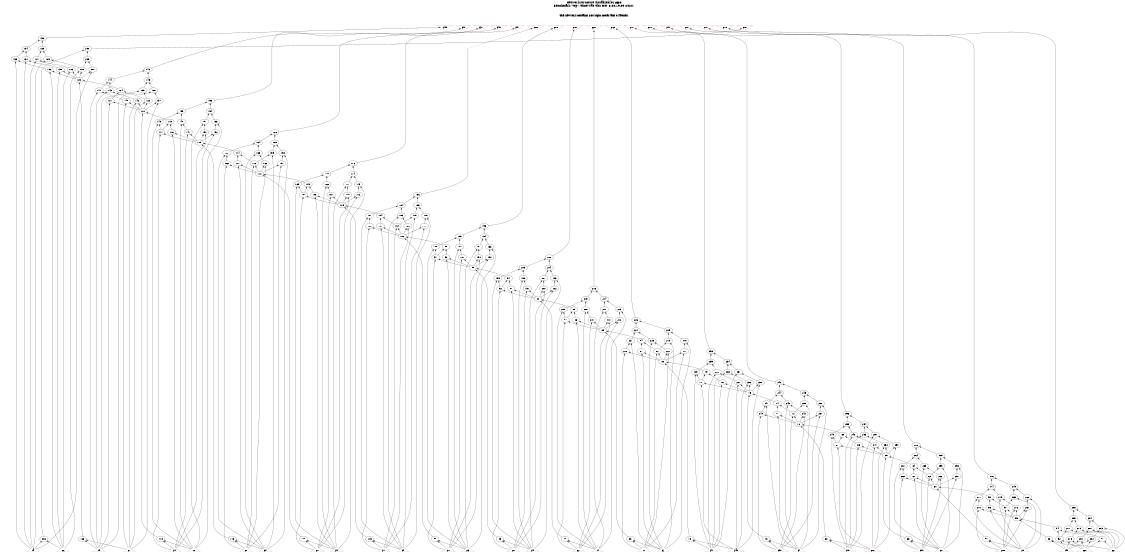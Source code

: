 # Network structure generated by ABC

digraph network {
size = "7.5,10";
center = true;
edge [dir = back];

{
  node [shape = plaintext];
  edge [style = invis];
  LevelTitle1 [label=""];
  LevelTitle2 [label=""];
  Level50 [label = ""];
  Level49 [label = ""];
  Level48 [label = ""];
  Level47 [label = ""];
  Level46 [label = ""];
  Level45 [label = ""];
  Level44 [label = ""];
  Level43 [label = ""];
  Level42 [label = ""];
  Level41 [label = ""];
  Level40 [label = ""];
  Level39 [label = ""];
  Level38 [label = ""];
  Level37 [label = ""];
  Level36 [label = ""];
  Level35 [label = ""];
  Level34 [label = ""];
  Level33 [label = ""];
  Level32 [label = ""];
  Level31 [label = ""];
  Level30 [label = ""];
  Level29 [label = ""];
  Level28 [label = ""];
  Level27 [label = ""];
  Level26 [label = ""];
  Level25 [label = ""];
  Level24 [label = ""];
  Level23 [label = ""];
  Level22 [label = ""];
  Level21 [label = ""];
  Level20 [label = ""];
  Level19 [label = ""];
  Level18 [label = ""];
  Level17 [label = ""];
  Level16 [label = ""];
  Level15 [label = ""];
  Level14 [label = ""];
  Level13 [label = ""];
  Level12 [label = ""];
  Level11 [label = ""];
  Level10 [label = ""];
  Level9 [label = ""];
  Level8 [label = ""];
  Level7 [label = ""];
  Level6 [label = ""];
  Level5 [label = ""];
  Level4 [label = ""];
  Level3 [label = ""];
  Level2 [label = ""];
  Level1 [label = ""];
  Level0 [label = ""];
  LevelTitle1 ->  LevelTitle2 ->  Level50 ->  Level49 ->  Level48 ->  Level47 ->  Level46 ->  Level45 ->  Level44 ->  Level43 ->  Level42 ->  Level41 ->  Level40 ->  Level39 ->  Level38 ->  Level37 ->  Level36 ->  Level35 ->  Level34 ->  Level33 ->  Level32 ->  Level31 ->  Level30 ->  Level29 ->  Level28 ->  Level27 ->  Level26 ->  Level25 ->  Level24 ->  Level23 ->  Level22 ->  Level21 ->  Level20 ->  Level19 ->  Level18 ->  Level17 ->  Level16 ->  Level15 ->  Level14 ->  Level13 ->  Level12 ->  Level11 ->  Level10 ->  Level9 ->  Level8 ->  Level7 ->  Level6 ->  Level5 ->  Level4 ->  Level3 ->  Level2 ->  Level1 ->  Level0;
}

{
  rank = same;
  LevelTitle1;
  title1 [shape=plaintext,
          fontsize=20,
          fontname = "Times-Roman",
          label="Network structure visualized by ABC\nBenchmark \"top\". Time was Thu Oct  8 20:19:09 2020. "
         ];
}

{
  rank = same;
  LevelTitle2;
  title2 [shape=plaintext,
          fontsize=18,
          fontname = "Times-Roman",
          label="The network contains 240 logic nodes and 0 latches.\n"
         ];
}

{
  rank = same;
  Level50;
  Node34 [label = "ph0", shape = invtriangle, color = coral, fillcolor = coral];
  Node35 [label = "pi0", shape = invtriangle, color = coral, fillcolor = coral];
  Node36 [label = "pj0", shape = invtriangle, color = coral, fillcolor = coral];
  Node37 [label = "pk0", shape = invtriangle, color = coral, fillcolor = coral];
  Node38 [label = "pl0", shape = invtriangle, color = coral, fillcolor = coral];
  Node39 [label = "pm0", shape = invtriangle, color = coral, fillcolor = coral];
  Node40 [label = "pn0", shape = invtriangle, color = coral, fillcolor = coral];
  Node41 [label = "po0", shape = invtriangle, color = coral, fillcolor = coral];
  Node42 [label = "pp0", shape = invtriangle, color = coral, fillcolor = coral];
  Node43 [label = "pq0", shape = invtriangle, color = coral, fillcolor = coral];
  Node44 [label = "pr0", shape = invtriangle, color = coral, fillcolor = coral];
  Node45 [label = "ps0", shape = invtriangle, color = coral, fillcolor = coral];
  Node46 [label = "pt0", shape = invtriangle, color = coral, fillcolor = coral];
  Node47 [label = "pu0", shape = invtriangle, color = coral, fillcolor = coral];
  Node48 [label = "pv0", shape = invtriangle, color = coral, fillcolor = coral];
  Node49 [label = "pw0", shape = invtriangle, color = coral, fillcolor = coral];
  Node50 [label = "px0", shape = invtriangle, color = coral, fillcolor = coral];
}

{
  rank = same;
  Level49;
  Node136 [label = "136\n", shape = ellipse];
}

{
  rank = same;
  Level48;
  Node134 [label = "134\n", shape = ellipse];
  Node135 [label = "135\n", shape = ellipse];
  Node290 [label = "290\n", shape = ellipse];
}

{
  rank = same;
  Level47;
  Node127 [label = "127\n", shape = ellipse];
  Node129 [label = "129\n", shape = ellipse];
  Node131 [label = "131\n", shape = ellipse];
  Node133 [label = "133\n", shape = ellipse];
  Node289 [label = "289\n", shape = ellipse];
}

{
  rank = same;
  Level46;
  Node126 [label = "126\n", shape = ellipse];
  Node128 [label = "128\n", shape = ellipse];
  Node130 [label = "130\n", shape = ellipse];
  Node132 [label = "132\n", shape = ellipse];
  Node146 [label = "146\n", shape = ellipse];
  Node287 [label = "287\n", shape = ellipse];
}

{
  rank = same;
  Level45;
  Node125 [label = "125\n", shape = ellipse];
  Node144 [label = "144\n", shape = ellipse];
  Node145 [label = "145\n", shape = ellipse];
}

{
  rank = same;
  Level44;
  Node124 [label = "124\n", shape = ellipse];
  Node138 [label = "138\n", shape = ellipse];
  Node139 [label = "139\n", shape = ellipse];
  Node141 [label = "141\n", shape = ellipse];
  Node143 [label = "143\n", shape = ellipse];
}

{
  rank = same;
  Level43;
  Node121 [label = "121\n", shape = ellipse];
  Node122 [label = "122\n", shape = ellipse];
  Node137 [label = "137\n", shape = ellipse];
  Node140 [label = "140\n", shape = ellipse];
  Node142 [label = "142\n", shape = ellipse];
  Node156 [label = "156\n", shape = ellipse];
}

{
  rank = same;
  Level42;
  Node120 [label = "120\n", shape = ellipse];
  Node154 [label = "154\n", shape = ellipse];
  Node155 [label = "155\n", shape = ellipse];
}

{
  rank = same;
  Level41;
  Node119 [label = "119\n", shape = ellipse];
  Node148 [label = "148\n", shape = ellipse];
  Node149 [label = "149\n", shape = ellipse];
  Node151 [label = "151\n", shape = ellipse];
  Node153 [label = "153\n", shape = ellipse];
}

{
  rank = same;
  Level40;
  Node116 [label = "116\n", shape = ellipse];
  Node117 [label = "117\n", shape = ellipse];
  Node147 [label = "147\n", shape = ellipse];
  Node150 [label = "150\n", shape = ellipse];
  Node152 [label = "152\n", shape = ellipse];
  Node166 [label = "166\n", shape = ellipse];
}

{
  rank = same;
  Level39;
  Node115 [label = "115\n", shape = ellipse];
  Node164 [label = "164\n", shape = ellipse];
  Node165 [label = "165\n", shape = ellipse];
}

{
  rank = same;
  Level38;
  Node114 [label = "114\n", shape = ellipse];
  Node158 [label = "158\n", shape = ellipse];
  Node159 [label = "159\n", shape = ellipse];
  Node161 [label = "161\n", shape = ellipse];
  Node163 [label = "163\n", shape = ellipse];
}

{
  rank = same;
  Level37;
  Node111 [label = "111\n", shape = ellipse];
  Node112 [label = "112\n", shape = ellipse];
  Node157 [label = "157\n", shape = ellipse];
  Node160 [label = "160\n", shape = ellipse];
  Node162 [label = "162\n", shape = ellipse];
  Node176 [label = "176\n", shape = ellipse];
}

{
  rank = same;
  Level36;
  Node110 [label = "110\n", shape = ellipse];
  Node174 [label = "174\n", shape = ellipse];
  Node175 [label = "175\n", shape = ellipse];
}

{
  rank = same;
  Level35;
  Node109 [label = "109\n", shape = ellipse];
  Node168 [label = "168\n", shape = ellipse];
  Node169 [label = "169\n", shape = ellipse];
  Node171 [label = "171\n", shape = ellipse];
  Node173 [label = "173\n", shape = ellipse];
}

{
  rank = same;
  Level34;
  Node106 [label = "106\n", shape = ellipse];
  Node107 [label = "107\n", shape = ellipse];
  Node167 [label = "167\n", shape = ellipse];
  Node170 [label = "170\n", shape = ellipse];
  Node172 [label = "172\n", shape = ellipse];
  Node186 [label = "186\n", shape = ellipse];
}

{
  rank = same;
  Level33;
  Node105 [label = "105\n", shape = ellipse];
  Node184 [label = "184\n", shape = ellipse];
  Node185 [label = "185\n", shape = ellipse];
}

{
  rank = same;
  Level32;
  Node104 [label = "104\n", shape = ellipse];
  Node178 [label = "178\n", shape = ellipse];
  Node179 [label = "179\n", shape = ellipse];
  Node181 [label = "181\n", shape = ellipse];
  Node183 [label = "183\n", shape = ellipse];
}

{
  rank = same;
  Level31;
  Node101 [label = "101\n", shape = ellipse];
  Node102 [label = "102\n", shape = ellipse];
  Node177 [label = "177\n", shape = ellipse];
  Node180 [label = "180\n", shape = ellipse];
  Node182 [label = "182\n", shape = ellipse];
  Node196 [label = "196\n", shape = ellipse];
}

{
  rank = same;
  Level30;
  Node100 [label = "100\n", shape = ellipse];
  Node194 [label = "194\n", shape = ellipse];
  Node195 [label = "195\n", shape = ellipse];
}

{
  rank = same;
  Level29;
  Node99 [label = "99\n", shape = ellipse];
  Node188 [label = "188\n", shape = ellipse];
  Node189 [label = "189\n", shape = ellipse];
  Node191 [label = "191\n", shape = ellipse];
  Node193 [label = "193\n", shape = ellipse];
}

{
  rank = same;
  Level28;
  Node96 [label = "96\n", shape = ellipse];
  Node97 [label = "97\n", shape = ellipse];
  Node187 [label = "187\n", shape = ellipse];
  Node190 [label = "190\n", shape = ellipse];
  Node192 [label = "192\n", shape = ellipse];
  Node206 [label = "206\n", shape = ellipse];
}

{
  rank = same;
  Level27;
  Node95 [label = "95\n", shape = ellipse];
  Node204 [label = "204\n", shape = ellipse];
  Node205 [label = "205\n", shape = ellipse];
}

{
  rank = same;
  Level26;
  Node94 [label = "94\n", shape = ellipse];
  Node198 [label = "198\n", shape = ellipse];
  Node199 [label = "199\n", shape = ellipse];
  Node201 [label = "201\n", shape = ellipse];
  Node203 [label = "203\n", shape = ellipse];
}

{
  rank = same;
  Level25;
  Node91 [label = "91\n", shape = ellipse];
  Node92 [label = "92\n", shape = ellipse];
  Node197 [label = "197\n", shape = ellipse];
  Node200 [label = "200\n", shape = ellipse];
  Node202 [label = "202\n", shape = ellipse];
  Node216 [label = "216\n", shape = ellipse];
}

{
  rank = same;
  Level24;
  Node90 [label = "90\n", shape = ellipse];
  Node214 [label = "214\n", shape = ellipse];
  Node215 [label = "215\n", shape = ellipse];
}

{
  rank = same;
  Level23;
  Node89 [label = "89\n", shape = ellipse];
  Node208 [label = "208\n", shape = ellipse];
  Node209 [label = "209\n", shape = ellipse];
  Node211 [label = "211\n", shape = ellipse];
  Node213 [label = "213\n", shape = ellipse];
}

{
  rank = same;
  Level22;
  Node86 [label = "86\n", shape = ellipse];
  Node87 [label = "87\n", shape = ellipse];
  Node207 [label = "207\n", shape = ellipse];
  Node210 [label = "210\n", shape = ellipse];
  Node212 [label = "212\n", shape = ellipse];
  Node226 [label = "226\n", shape = ellipse];
}

{
  rank = same;
  Level21;
  Node85 [label = "85\n", shape = ellipse];
  Node224 [label = "224\n", shape = ellipse];
  Node225 [label = "225\n", shape = ellipse];
}

{
  rank = same;
  Level20;
  Node84 [label = "84\n", shape = ellipse];
  Node218 [label = "218\n", shape = ellipse];
  Node219 [label = "219\n", shape = ellipse];
  Node221 [label = "221\n", shape = ellipse];
  Node223 [label = "223\n", shape = ellipse];
}

{
  rank = same;
  Level19;
  Node81 [label = "81\n", shape = ellipse];
  Node82 [label = "82\n", shape = ellipse];
  Node217 [label = "217\n", shape = ellipse];
  Node220 [label = "220\n", shape = ellipse];
  Node222 [label = "222\n", shape = ellipse];
  Node236 [label = "236\n", shape = ellipse];
}

{
  rank = same;
  Level18;
  Node80 [label = "80\n", shape = ellipse];
  Node234 [label = "234\n", shape = ellipse];
  Node235 [label = "235\n", shape = ellipse];
}

{
  rank = same;
  Level17;
  Node79 [label = "79\n", shape = ellipse];
  Node228 [label = "228\n", shape = ellipse];
  Node229 [label = "229\n", shape = ellipse];
  Node231 [label = "231\n", shape = ellipse];
  Node233 [label = "233\n", shape = ellipse];
}

{
  rank = same;
  Level16;
  Node76 [label = "76\n", shape = ellipse];
  Node77 [label = "77\n", shape = ellipse];
  Node227 [label = "227\n", shape = ellipse];
  Node230 [label = "230\n", shape = ellipse];
  Node232 [label = "232\n", shape = ellipse];
  Node246 [label = "246\n", shape = ellipse];
}

{
  rank = same;
  Level15;
  Node75 [label = "75\n", shape = ellipse];
  Node244 [label = "244\n", shape = ellipse];
  Node245 [label = "245\n", shape = ellipse];
}

{
  rank = same;
  Level14;
  Node74 [label = "74\n", shape = ellipse];
  Node238 [label = "238\n", shape = ellipse];
  Node239 [label = "239\n", shape = ellipse];
  Node241 [label = "241\n", shape = ellipse];
  Node243 [label = "243\n", shape = ellipse];
}

{
  rank = same;
  Level13;
  Node71 [label = "71\n", shape = ellipse];
  Node72 [label = "72\n", shape = ellipse];
  Node237 [label = "237\n", shape = ellipse];
  Node240 [label = "240\n", shape = ellipse];
  Node242 [label = "242\n", shape = ellipse];
  Node256 [label = "256\n", shape = ellipse];
}

{
  rank = same;
  Level12;
  Node70 [label = "70\n", shape = ellipse];
  Node254 [label = "254\n", shape = ellipse];
  Node255 [label = "255\n", shape = ellipse];
}

{
  rank = same;
  Level11;
  Node69 [label = "69\n", shape = ellipse];
  Node248 [label = "248\n", shape = ellipse];
  Node249 [label = "249\n", shape = ellipse];
  Node251 [label = "251\n", shape = ellipse];
  Node253 [label = "253\n", shape = ellipse];
}

{
  rank = same;
  Level10;
  Node66 [label = "66\n", shape = ellipse];
  Node67 [label = "67\n", shape = ellipse];
  Node247 [label = "247\n", shape = ellipse];
  Node250 [label = "250\n", shape = ellipse];
  Node252 [label = "252\n", shape = ellipse];
  Node266 [label = "266\n", shape = ellipse];
}

{
  rank = same;
  Level9;
  Node65 [label = "65\n", shape = ellipse];
  Node264 [label = "264\n", shape = ellipse];
  Node265 [label = "265\n", shape = ellipse];
}

{
  rank = same;
  Level8;
  Node64 [label = "64\n", shape = ellipse];
  Node258 [label = "258\n", shape = ellipse];
  Node259 [label = "259\n", shape = ellipse];
  Node261 [label = "261\n", shape = ellipse];
  Node263 [label = "263\n", shape = ellipse];
}

{
  rank = same;
  Level7;
  Node61 [label = "61\n", shape = ellipse];
  Node62 [label = "62\n", shape = ellipse];
  Node257 [label = "257\n", shape = ellipse];
  Node260 [label = "260\n", shape = ellipse];
  Node262 [label = "262\n", shape = ellipse];
  Node276 [label = "276\n", shape = ellipse];
}

{
  rank = same;
  Level6;
  Node60 [label = "60\n", shape = ellipse];
  Node274 [label = "274\n", shape = ellipse];
  Node275 [label = "275\n", shape = ellipse];
}

{
  rank = same;
  Level5;
  Node59 [label = "59\n", shape = ellipse];
  Node268 [label = "268\n", shape = ellipse];
  Node269 [label = "269\n", shape = ellipse];
  Node271 [label = "271\n", shape = ellipse];
  Node273 [label = "273\n", shape = ellipse];
}

{
  rank = same;
  Level4;
  Node56 [label = "56\n", shape = ellipse];
  Node57 [label = "57\n", shape = ellipse];
  Node267 [label = "267\n", shape = ellipse];
  Node270 [label = "270\n", shape = ellipse];
  Node272 [label = "272\n", shape = ellipse];
  Node286 [label = "286\n", shape = ellipse];
}

{
  rank = same;
  Level3;
  Node55 [label = "55\n", shape = ellipse];
  Node284 [label = "284\n", shape = ellipse];
  Node285 [label = "285\n", shape = ellipse];
}

{
  rank = same;
  Level2;
  Node54 [label = "54\n", shape = ellipse];
  Node277 [label = "277\n", shape = ellipse];
  Node279 [label = "279\n", shape = ellipse];
  Node281 [label = "281\n", shape = ellipse];
  Node283 [label = "283\n", shape = ellipse];
}

{
  rank = same;
  Level1;
  Node51 [label = "51\n", shape = ellipse];
  Node52 [label = "52\n", shape = ellipse];
  Node53 [label = "53\n", shape = ellipse];
  Node58 [label = "58\n", shape = ellipse];
  Node63 [label = "63\n", shape = ellipse];
  Node68 [label = "68\n", shape = ellipse];
  Node73 [label = "73\n", shape = ellipse];
  Node78 [label = "78\n", shape = ellipse];
  Node83 [label = "83\n", shape = ellipse];
  Node88 [label = "88\n", shape = ellipse];
  Node93 [label = "93\n", shape = ellipse];
  Node98 [label = "98\n", shape = ellipse];
  Node103 [label = "103\n", shape = ellipse];
  Node108 [label = "108\n", shape = ellipse];
  Node113 [label = "113\n", shape = ellipse];
  Node118 [label = "118\n", shape = ellipse];
  Node123 [label = "123\n", shape = ellipse];
  Node278 [label = "278\n", shape = ellipse];
  Node280 [label = "280\n", shape = ellipse];
  Node282 [label = "282\n", shape = ellipse];
  Node288 [label = "288\n", shape = ellipse];
}

{
  rank = same;
  Level0;
  Node1 [label = "pp", shape = triangle, color = coral, fillcolor = coral];
  Node2 [label = "pa0", shape = triangle, color = coral, fillcolor = coral];
  Node3 [label = "pq", shape = triangle, color = coral, fillcolor = coral];
  Node4 [label = "pb0", shape = triangle, color = coral, fillcolor = coral];
  Node5 [label = "pr", shape = triangle, color = coral, fillcolor = coral];
  Node6 [label = "pc0", shape = triangle, color = coral, fillcolor = coral];
  Node7 [label = "ps", shape = triangle, color = coral, fillcolor = coral];
  Node8 [label = "pd0", shape = triangle, color = coral, fillcolor = coral];
  Node9 [label = "pt", shape = triangle, color = coral, fillcolor = coral];
  Node10 [label = "pe0", shape = triangle, color = coral, fillcolor = coral];
  Node11 [label = "pu", shape = triangle, color = coral, fillcolor = coral];
  Node12 [label = "pf0", shape = triangle, color = coral, fillcolor = coral];
  Node13 [label = "pv", shape = triangle, color = coral, fillcolor = coral];
  Node14 [label = "pg0", shape = triangle, color = coral, fillcolor = coral];
  Node15 [label = "pw", shape = triangle, color = coral, fillcolor = coral];
  Node16 [label = "px", shape = triangle, color = coral, fillcolor = coral];
  Node17 [label = "py", shape = triangle, color = coral, fillcolor = coral];
  Node18 [label = "pz", shape = triangle, color = coral, fillcolor = coral];
  Node19 [label = "pa", shape = triangle, color = coral, fillcolor = coral];
  Node20 [label = "pb", shape = triangle, color = coral, fillcolor = coral];
  Node21 [label = "pc", shape = triangle, color = coral, fillcolor = coral];
  Node22 [label = "pd", shape = triangle, color = coral, fillcolor = coral];
  Node23 [label = "pe", shape = triangle, color = coral, fillcolor = coral];
  Node24 [label = "pf", shape = triangle, color = coral, fillcolor = coral];
  Node25 [label = "pg", shape = triangle, color = coral, fillcolor = coral];
  Node26 [label = "ph", shape = triangle, color = coral, fillcolor = coral];
  Node27 [label = "pi", shape = triangle, color = coral, fillcolor = coral];
  Node28 [label = "pj", shape = triangle, color = coral, fillcolor = coral];
  Node29 [label = "pk", shape = triangle, color = coral, fillcolor = coral];
  Node30 [label = "pl", shape = triangle, color = coral, fillcolor = coral];
  Node31 [label = "pm", shape = triangle, color = coral, fillcolor = coral];
  Node32 [label = "pn", shape = triangle, color = coral, fillcolor = coral];
  Node33 [label = "po", shape = triangle, color = coral, fillcolor = coral];
}

title1 -> title2 [style = invis];
title2 -> Node34 [style = invis];
title2 -> Node35 [style = invis];
title2 -> Node36 [style = invis];
title2 -> Node37 [style = invis];
title2 -> Node38 [style = invis];
title2 -> Node39 [style = invis];
title2 -> Node40 [style = invis];
title2 -> Node41 [style = invis];
title2 -> Node42 [style = invis];
title2 -> Node43 [style = invis];
title2 -> Node44 [style = invis];
title2 -> Node45 [style = invis];
title2 -> Node46 [style = invis];
title2 -> Node47 [style = invis];
title2 -> Node48 [style = invis];
title2 -> Node49 [style = invis];
title2 -> Node50 [style = invis];
Node34 -> Node35 [style = invis];
Node35 -> Node36 [style = invis];
Node36 -> Node37 [style = invis];
Node37 -> Node38 [style = invis];
Node38 -> Node39 [style = invis];
Node39 -> Node40 [style = invis];
Node40 -> Node41 [style = invis];
Node41 -> Node42 [style = invis];
Node42 -> Node43 [style = invis];
Node43 -> Node44 [style = invis];
Node44 -> Node45 [style = invis];
Node45 -> Node46 [style = invis];
Node46 -> Node47 [style = invis];
Node47 -> Node48 [style = invis];
Node48 -> Node49 [style = invis];
Node49 -> Node50 [style = invis];
Node34 -> Node136 [style = solid];
Node35 -> Node146 [style = solid];
Node36 -> Node156 [style = solid];
Node37 -> Node166 [style = solid];
Node38 -> Node176 [style = solid];
Node39 -> Node186 [style = solid];
Node40 -> Node196 [style = solid];
Node41 -> Node206 [style = solid];
Node42 -> Node216 [style = solid];
Node43 -> Node226 [style = solid];
Node44 -> Node236 [style = solid];
Node45 -> Node246 [style = solid];
Node46 -> Node256 [style = solid];
Node47 -> Node266 [style = solid];
Node48 -> Node276 [style = solid];
Node49 -> Node286 [style = solid];
Node50 -> Node290 [style = solid];
Node51 -> Node1 [style = solid];
Node51 -> Node14 [style = solid];
Node52 -> Node12 [style = solid];
Node52 -> Node14 [style = solid];
Node53 -> Node1 [style = solid];
Node53 -> Node12 [style = solid];
Node54 -> Node51 [style = solid];
Node54 -> Node52 [style = solid];
Node55 -> Node53 [style = solid];
Node55 -> Node54 [style = solid];
Node56 -> Node33 [style = solid];
Node56 -> Node55 [style = solid];
Node57 -> Node10 [style = solid];
Node57 -> Node55 [style = solid];
Node58 -> Node10 [style = solid];
Node58 -> Node33 [style = solid];
Node59 -> Node56 [style = solid];
Node59 -> Node57 [style = solid];
Node60 -> Node58 [style = solid];
Node60 -> Node59 [style = solid];
Node61 -> Node32 [style = solid];
Node61 -> Node60 [style = solid];
Node62 -> Node8 [style = solid];
Node62 -> Node60 [style = solid];
Node63 -> Node8 [style = solid];
Node63 -> Node32 [style = solid];
Node64 -> Node61 [style = solid];
Node64 -> Node62 [style = solid];
Node65 -> Node63 [style = solid];
Node65 -> Node64 [style = solid];
Node66 -> Node31 [style = solid];
Node66 -> Node65 [style = solid];
Node67 -> Node6 [style = solid];
Node67 -> Node65 [style = solid];
Node68 -> Node6 [style = solid];
Node68 -> Node31 [style = solid];
Node69 -> Node66 [style = solid];
Node69 -> Node67 [style = solid];
Node70 -> Node68 [style = solid];
Node70 -> Node69 [style = solid];
Node71 -> Node30 [style = solid];
Node71 -> Node70 [style = solid];
Node72 -> Node4 [style = solid];
Node72 -> Node70 [style = solid];
Node73 -> Node4 [style = solid];
Node73 -> Node30 [style = solid];
Node74 -> Node71 [style = solid];
Node74 -> Node72 [style = solid];
Node75 -> Node73 [style = solid];
Node75 -> Node74 [style = solid];
Node76 -> Node29 [style = solid];
Node76 -> Node75 [style = solid];
Node77 -> Node2 [style = solid];
Node77 -> Node75 [style = solid];
Node78 -> Node2 [style = solid];
Node78 -> Node29 [style = solid];
Node79 -> Node76 [style = solid];
Node79 -> Node77 [style = solid];
Node80 -> Node78 [style = solid];
Node80 -> Node79 [style = solid];
Node81 -> Node28 [style = solid];
Node81 -> Node80 [style = solid];
Node82 -> Node18 [style = solid];
Node82 -> Node80 [style = solid];
Node83 -> Node18 [style = solid];
Node83 -> Node28 [style = solid];
Node84 -> Node81 [style = solid];
Node84 -> Node82 [style = solid];
Node85 -> Node83 [style = solid];
Node85 -> Node84 [style = solid];
Node86 -> Node27 [style = solid];
Node86 -> Node85 [style = solid];
Node87 -> Node17 [style = solid];
Node87 -> Node85 [style = solid];
Node88 -> Node17 [style = solid];
Node88 -> Node27 [style = solid];
Node89 -> Node86 [style = solid];
Node89 -> Node87 [style = solid];
Node90 -> Node88 [style = solid];
Node90 -> Node89 [style = solid];
Node91 -> Node26 [style = solid];
Node91 -> Node90 [style = solid];
Node92 -> Node16 [style = solid];
Node92 -> Node90 [style = solid];
Node93 -> Node16 [style = solid];
Node93 -> Node26 [style = solid];
Node94 -> Node91 [style = solid];
Node94 -> Node92 [style = solid];
Node95 -> Node93 [style = solid];
Node95 -> Node94 [style = solid];
Node96 -> Node25 [style = solid];
Node96 -> Node95 [style = solid];
Node97 -> Node15 [style = solid];
Node97 -> Node95 [style = solid];
Node98 -> Node15 [style = solid];
Node98 -> Node25 [style = solid];
Node99 -> Node96 [style = solid];
Node99 -> Node97 [style = solid];
Node100 -> Node98 [style = solid];
Node100 -> Node99 [style = solid];
Node101 -> Node24 [style = solid];
Node101 -> Node100 [style = solid];
Node102 -> Node13 [style = solid];
Node102 -> Node100 [style = solid];
Node103 -> Node13 [style = solid];
Node103 -> Node24 [style = solid];
Node104 -> Node101 [style = solid];
Node104 -> Node102 [style = solid];
Node105 -> Node103 [style = solid];
Node105 -> Node104 [style = solid];
Node106 -> Node23 [style = solid];
Node106 -> Node105 [style = solid];
Node107 -> Node11 [style = solid];
Node107 -> Node105 [style = solid];
Node108 -> Node11 [style = solid];
Node108 -> Node23 [style = solid];
Node109 -> Node106 [style = solid];
Node109 -> Node107 [style = solid];
Node110 -> Node108 [style = solid];
Node110 -> Node109 [style = solid];
Node111 -> Node22 [style = solid];
Node111 -> Node110 [style = solid];
Node112 -> Node9 [style = solid];
Node112 -> Node110 [style = solid];
Node113 -> Node9 [style = solid];
Node113 -> Node22 [style = solid];
Node114 -> Node111 [style = solid];
Node114 -> Node112 [style = solid];
Node115 -> Node113 [style = solid];
Node115 -> Node114 [style = solid];
Node116 -> Node21 [style = solid];
Node116 -> Node115 [style = solid];
Node117 -> Node7 [style = solid];
Node117 -> Node115 [style = solid];
Node118 -> Node7 [style = solid];
Node118 -> Node21 [style = solid];
Node119 -> Node116 [style = solid];
Node119 -> Node117 [style = solid];
Node120 -> Node118 [style = solid];
Node120 -> Node119 [style = solid];
Node121 -> Node20 [style = solid];
Node121 -> Node120 [style = solid];
Node122 -> Node5 [style = solid];
Node122 -> Node120 [style = solid];
Node123 -> Node5 [style = solid];
Node123 -> Node20 [style = solid];
Node124 -> Node121 [style = solid];
Node124 -> Node122 [style = solid];
Node125 -> Node123 [style = solid];
Node125 -> Node124 [style = solid];
Node126 -> Node3 [style = solid];
Node126 -> Node125 [style = solid];
Node127 -> Node19 [style = solid];
Node127 -> Node126 [style = solid];
Node128 -> Node3 [style = solid];
Node128 -> Node125 [style = solid];
Node129 -> Node19 [style = solid];
Node129 -> Node128 [style = solid];
Node130 -> Node3 [style = solid];
Node130 -> Node125 [style = solid];
Node131 -> Node19 [style = solid];
Node131 -> Node130 [style = solid];
Node132 -> Node3 [style = solid];
Node132 -> Node125 [style = solid];
Node133 -> Node19 [style = solid];
Node133 -> Node132 [style = solid];
Node134 -> Node131 [style = solid];
Node134 -> Node133 [style = solid];
Node135 -> Node127 [style = solid];
Node135 -> Node129 [style = solid];
Node136 -> Node134 [style = solid];
Node136 -> Node135 [style = solid];
Node137 -> Node5 [style = solid];
Node137 -> Node120 [style = solid];
Node138 -> Node20 [style = solid];
Node138 -> Node137 [style = solid];
Node139 -> Node20 [style = solid];
Node139 -> Node122 [style = solid];
Node140 -> Node5 [style = solid];
Node140 -> Node120 [style = solid];
Node141 -> Node20 [style = solid];
Node141 -> Node140 [style = solid];
Node142 -> Node5 [style = solid];
Node142 -> Node120 [style = solid];
Node143 -> Node20 [style = solid];
Node143 -> Node142 [style = solid];
Node144 -> Node141 [style = solid];
Node144 -> Node143 [style = solid];
Node145 -> Node138 [style = solid];
Node145 -> Node139 [style = solid];
Node146 -> Node144 [style = solid];
Node146 -> Node145 [style = solid];
Node147 -> Node7 [style = solid];
Node147 -> Node115 [style = solid];
Node148 -> Node21 [style = solid];
Node148 -> Node147 [style = solid];
Node149 -> Node21 [style = solid];
Node149 -> Node117 [style = solid];
Node150 -> Node7 [style = solid];
Node150 -> Node115 [style = solid];
Node151 -> Node21 [style = solid];
Node151 -> Node150 [style = solid];
Node152 -> Node7 [style = solid];
Node152 -> Node115 [style = solid];
Node153 -> Node21 [style = solid];
Node153 -> Node152 [style = solid];
Node154 -> Node151 [style = solid];
Node154 -> Node153 [style = solid];
Node155 -> Node148 [style = solid];
Node155 -> Node149 [style = solid];
Node156 -> Node154 [style = solid];
Node156 -> Node155 [style = solid];
Node157 -> Node9 [style = solid];
Node157 -> Node110 [style = solid];
Node158 -> Node22 [style = solid];
Node158 -> Node157 [style = solid];
Node159 -> Node22 [style = solid];
Node159 -> Node112 [style = solid];
Node160 -> Node9 [style = solid];
Node160 -> Node110 [style = solid];
Node161 -> Node22 [style = solid];
Node161 -> Node160 [style = solid];
Node162 -> Node9 [style = solid];
Node162 -> Node110 [style = solid];
Node163 -> Node22 [style = solid];
Node163 -> Node162 [style = solid];
Node164 -> Node161 [style = solid];
Node164 -> Node163 [style = solid];
Node165 -> Node158 [style = solid];
Node165 -> Node159 [style = solid];
Node166 -> Node164 [style = solid];
Node166 -> Node165 [style = solid];
Node167 -> Node11 [style = solid];
Node167 -> Node105 [style = solid];
Node168 -> Node23 [style = solid];
Node168 -> Node167 [style = solid];
Node169 -> Node23 [style = solid];
Node169 -> Node107 [style = solid];
Node170 -> Node11 [style = solid];
Node170 -> Node105 [style = solid];
Node171 -> Node23 [style = solid];
Node171 -> Node170 [style = solid];
Node172 -> Node11 [style = solid];
Node172 -> Node105 [style = solid];
Node173 -> Node23 [style = solid];
Node173 -> Node172 [style = solid];
Node174 -> Node171 [style = solid];
Node174 -> Node173 [style = solid];
Node175 -> Node168 [style = solid];
Node175 -> Node169 [style = solid];
Node176 -> Node174 [style = solid];
Node176 -> Node175 [style = solid];
Node177 -> Node13 [style = solid];
Node177 -> Node100 [style = solid];
Node178 -> Node24 [style = solid];
Node178 -> Node177 [style = solid];
Node179 -> Node24 [style = solid];
Node179 -> Node102 [style = solid];
Node180 -> Node13 [style = solid];
Node180 -> Node100 [style = solid];
Node181 -> Node24 [style = solid];
Node181 -> Node180 [style = solid];
Node182 -> Node13 [style = solid];
Node182 -> Node100 [style = solid];
Node183 -> Node24 [style = solid];
Node183 -> Node182 [style = solid];
Node184 -> Node181 [style = solid];
Node184 -> Node183 [style = solid];
Node185 -> Node178 [style = solid];
Node185 -> Node179 [style = solid];
Node186 -> Node184 [style = solid];
Node186 -> Node185 [style = solid];
Node187 -> Node15 [style = solid];
Node187 -> Node95 [style = solid];
Node188 -> Node25 [style = solid];
Node188 -> Node187 [style = solid];
Node189 -> Node25 [style = solid];
Node189 -> Node97 [style = solid];
Node190 -> Node15 [style = solid];
Node190 -> Node95 [style = solid];
Node191 -> Node25 [style = solid];
Node191 -> Node190 [style = solid];
Node192 -> Node15 [style = solid];
Node192 -> Node95 [style = solid];
Node193 -> Node25 [style = solid];
Node193 -> Node192 [style = solid];
Node194 -> Node191 [style = solid];
Node194 -> Node193 [style = solid];
Node195 -> Node188 [style = solid];
Node195 -> Node189 [style = solid];
Node196 -> Node194 [style = solid];
Node196 -> Node195 [style = solid];
Node197 -> Node16 [style = solid];
Node197 -> Node90 [style = solid];
Node198 -> Node26 [style = solid];
Node198 -> Node197 [style = solid];
Node199 -> Node26 [style = solid];
Node199 -> Node92 [style = solid];
Node200 -> Node16 [style = solid];
Node200 -> Node90 [style = solid];
Node201 -> Node26 [style = solid];
Node201 -> Node200 [style = solid];
Node202 -> Node16 [style = solid];
Node202 -> Node90 [style = solid];
Node203 -> Node26 [style = solid];
Node203 -> Node202 [style = solid];
Node204 -> Node201 [style = solid];
Node204 -> Node203 [style = solid];
Node205 -> Node198 [style = solid];
Node205 -> Node199 [style = solid];
Node206 -> Node204 [style = solid];
Node206 -> Node205 [style = solid];
Node207 -> Node17 [style = solid];
Node207 -> Node85 [style = solid];
Node208 -> Node27 [style = solid];
Node208 -> Node207 [style = solid];
Node209 -> Node27 [style = solid];
Node209 -> Node87 [style = solid];
Node210 -> Node17 [style = solid];
Node210 -> Node85 [style = solid];
Node211 -> Node27 [style = solid];
Node211 -> Node210 [style = solid];
Node212 -> Node17 [style = solid];
Node212 -> Node85 [style = solid];
Node213 -> Node27 [style = solid];
Node213 -> Node212 [style = solid];
Node214 -> Node211 [style = solid];
Node214 -> Node213 [style = solid];
Node215 -> Node208 [style = solid];
Node215 -> Node209 [style = solid];
Node216 -> Node214 [style = solid];
Node216 -> Node215 [style = solid];
Node217 -> Node18 [style = solid];
Node217 -> Node80 [style = solid];
Node218 -> Node28 [style = solid];
Node218 -> Node217 [style = solid];
Node219 -> Node28 [style = solid];
Node219 -> Node82 [style = solid];
Node220 -> Node18 [style = solid];
Node220 -> Node80 [style = solid];
Node221 -> Node28 [style = solid];
Node221 -> Node220 [style = solid];
Node222 -> Node18 [style = solid];
Node222 -> Node80 [style = solid];
Node223 -> Node28 [style = solid];
Node223 -> Node222 [style = solid];
Node224 -> Node221 [style = solid];
Node224 -> Node223 [style = solid];
Node225 -> Node218 [style = solid];
Node225 -> Node219 [style = solid];
Node226 -> Node224 [style = solid];
Node226 -> Node225 [style = solid];
Node227 -> Node2 [style = solid];
Node227 -> Node75 [style = solid];
Node228 -> Node29 [style = solid];
Node228 -> Node227 [style = solid];
Node229 -> Node29 [style = solid];
Node229 -> Node77 [style = solid];
Node230 -> Node2 [style = solid];
Node230 -> Node75 [style = solid];
Node231 -> Node29 [style = solid];
Node231 -> Node230 [style = solid];
Node232 -> Node2 [style = solid];
Node232 -> Node75 [style = solid];
Node233 -> Node29 [style = solid];
Node233 -> Node232 [style = solid];
Node234 -> Node231 [style = solid];
Node234 -> Node233 [style = solid];
Node235 -> Node228 [style = solid];
Node235 -> Node229 [style = solid];
Node236 -> Node234 [style = solid];
Node236 -> Node235 [style = solid];
Node237 -> Node4 [style = solid];
Node237 -> Node70 [style = solid];
Node238 -> Node30 [style = solid];
Node238 -> Node237 [style = solid];
Node239 -> Node30 [style = solid];
Node239 -> Node72 [style = solid];
Node240 -> Node4 [style = solid];
Node240 -> Node70 [style = solid];
Node241 -> Node30 [style = solid];
Node241 -> Node240 [style = solid];
Node242 -> Node4 [style = solid];
Node242 -> Node70 [style = solid];
Node243 -> Node30 [style = solid];
Node243 -> Node242 [style = solid];
Node244 -> Node241 [style = solid];
Node244 -> Node243 [style = solid];
Node245 -> Node238 [style = solid];
Node245 -> Node239 [style = solid];
Node246 -> Node244 [style = solid];
Node246 -> Node245 [style = solid];
Node247 -> Node6 [style = solid];
Node247 -> Node65 [style = solid];
Node248 -> Node31 [style = solid];
Node248 -> Node247 [style = solid];
Node249 -> Node31 [style = solid];
Node249 -> Node67 [style = solid];
Node250 -> Node6 [style = solid];
Node250 -> Node65 [style = solid];
Node251 -> Node31 [style = solid];
Node251 -> Node250 [style = solid];
Node252 -> Node6 [style = solid];
Node252 -> Node65 [style = solid];
Node253 -> Node31 [style = solid];
Node253 -> Node252 [style = solid];
Node254 -> Node251 [style = solid];
Node254 -> Node253 [style = solid];
Node255 -> Node248 [style = solid];
Node255 -> Node249 [style = solid];
Node256 -> Node254 [style = solid];
Node256 -> Node255 [style = solid];
Node257 -> Node8 [style = solid];
Node257 -> Node60 [style = solid];
Node258 -> Node32 [style = solid];
Node258 -> Node257 [style = solid];
Node259 -> Node32 [style = solid];
Node259 -> Node62 [style = solid];
Node260 -> Node8 [style = solid];
Node260 -> Node60 [style = solid];
Node261 -> Node32 [style = solid];
Node261 -> Node260 [style = solid];
Node262 -> Node8 [style = solid];
Node262 -> Node60 [style = solid];
Node263 -> Node32 [style = solid];
Node263 -> Node262 [style = solid];
Node264 -> Node261 [style = solid];
Node264 -> Node263 [style = solid];
Node265 -> Node258 [style = solid];
Node265 -> Node259 [style = solid];
Node266 -> Node264 [style = solid];
Node266 -> Node265 [style = solid];
Node267 -> Node10 [style = solid];
Node267 -> Node55 [style = solid];
Node268 -> Node33 [style = solid];
Node268 -> Node267 [style = solid];
Node269 -> Node33 [style = solid];
Node269 -> Node57 [style = solid];
Node270 -> Node10 [style = solid];
Node270 -> Node55 [style = solid];
Node271 -> Node33 [style = solid];
Node271 -> Node270 [style = solid];
Node272 -> Node10 [style = solid];
Node272 -> Node55 [style = solid];
Node273 -> Node33 [style = solid];
Node273 -> Node272 [style = solid];
Node274 -> Node271 [style = solid];
Node274 -> Node273 [style = solid];
Node275 -> Node268 [style = solid];
Node275 -> Node269 [style = solid];
Node276 -> Node274 [style = solid];
Node276 -> Node275 [style = solid];
Node277 -> Node1 [style = solid];
Node277 -> Node52 [style = solid];
Node278 -> Node12 [style = solid];
Node278 -> Node14 [style = solid];
Node279 -> Node1 [style = solid];
Node279 -> Node278 [style = solid];
Node280 -> Node12 [style = solid];
Node280 -> Node14 [style = solid];
Node281 -> Node1 [style = solid];
Node281 -> Node280 [style = solid];
Node282 -> Node12 [style = solid];
Node282 -> Node14 [style = solid];
Node283 -> Node1 [style = solid];
Node283 -> Node282 [style = solid];
Node284 -> Node281 [style = solid];
Node284 -> Node283 [style = solid];
Node285 -> Node277 [style = solid];
Node285 -> Node279 [style = solid];
Node286 -> Node284 [style = solid];
Node286 -> Node285 [style = solid];
Node287 -> Node19 [style = solid];
Node287 -> Node125 [style = solid];
Node288 -> Node3 [style = solid];
Node288 -> Node19 [style = solid];
Node289 -> Node128 [style = solid];
Node289 -> Node287 [style = solid];
Node290 -> Node288 [style = solid];
Node290 -> Node289 [style = solid];
}

